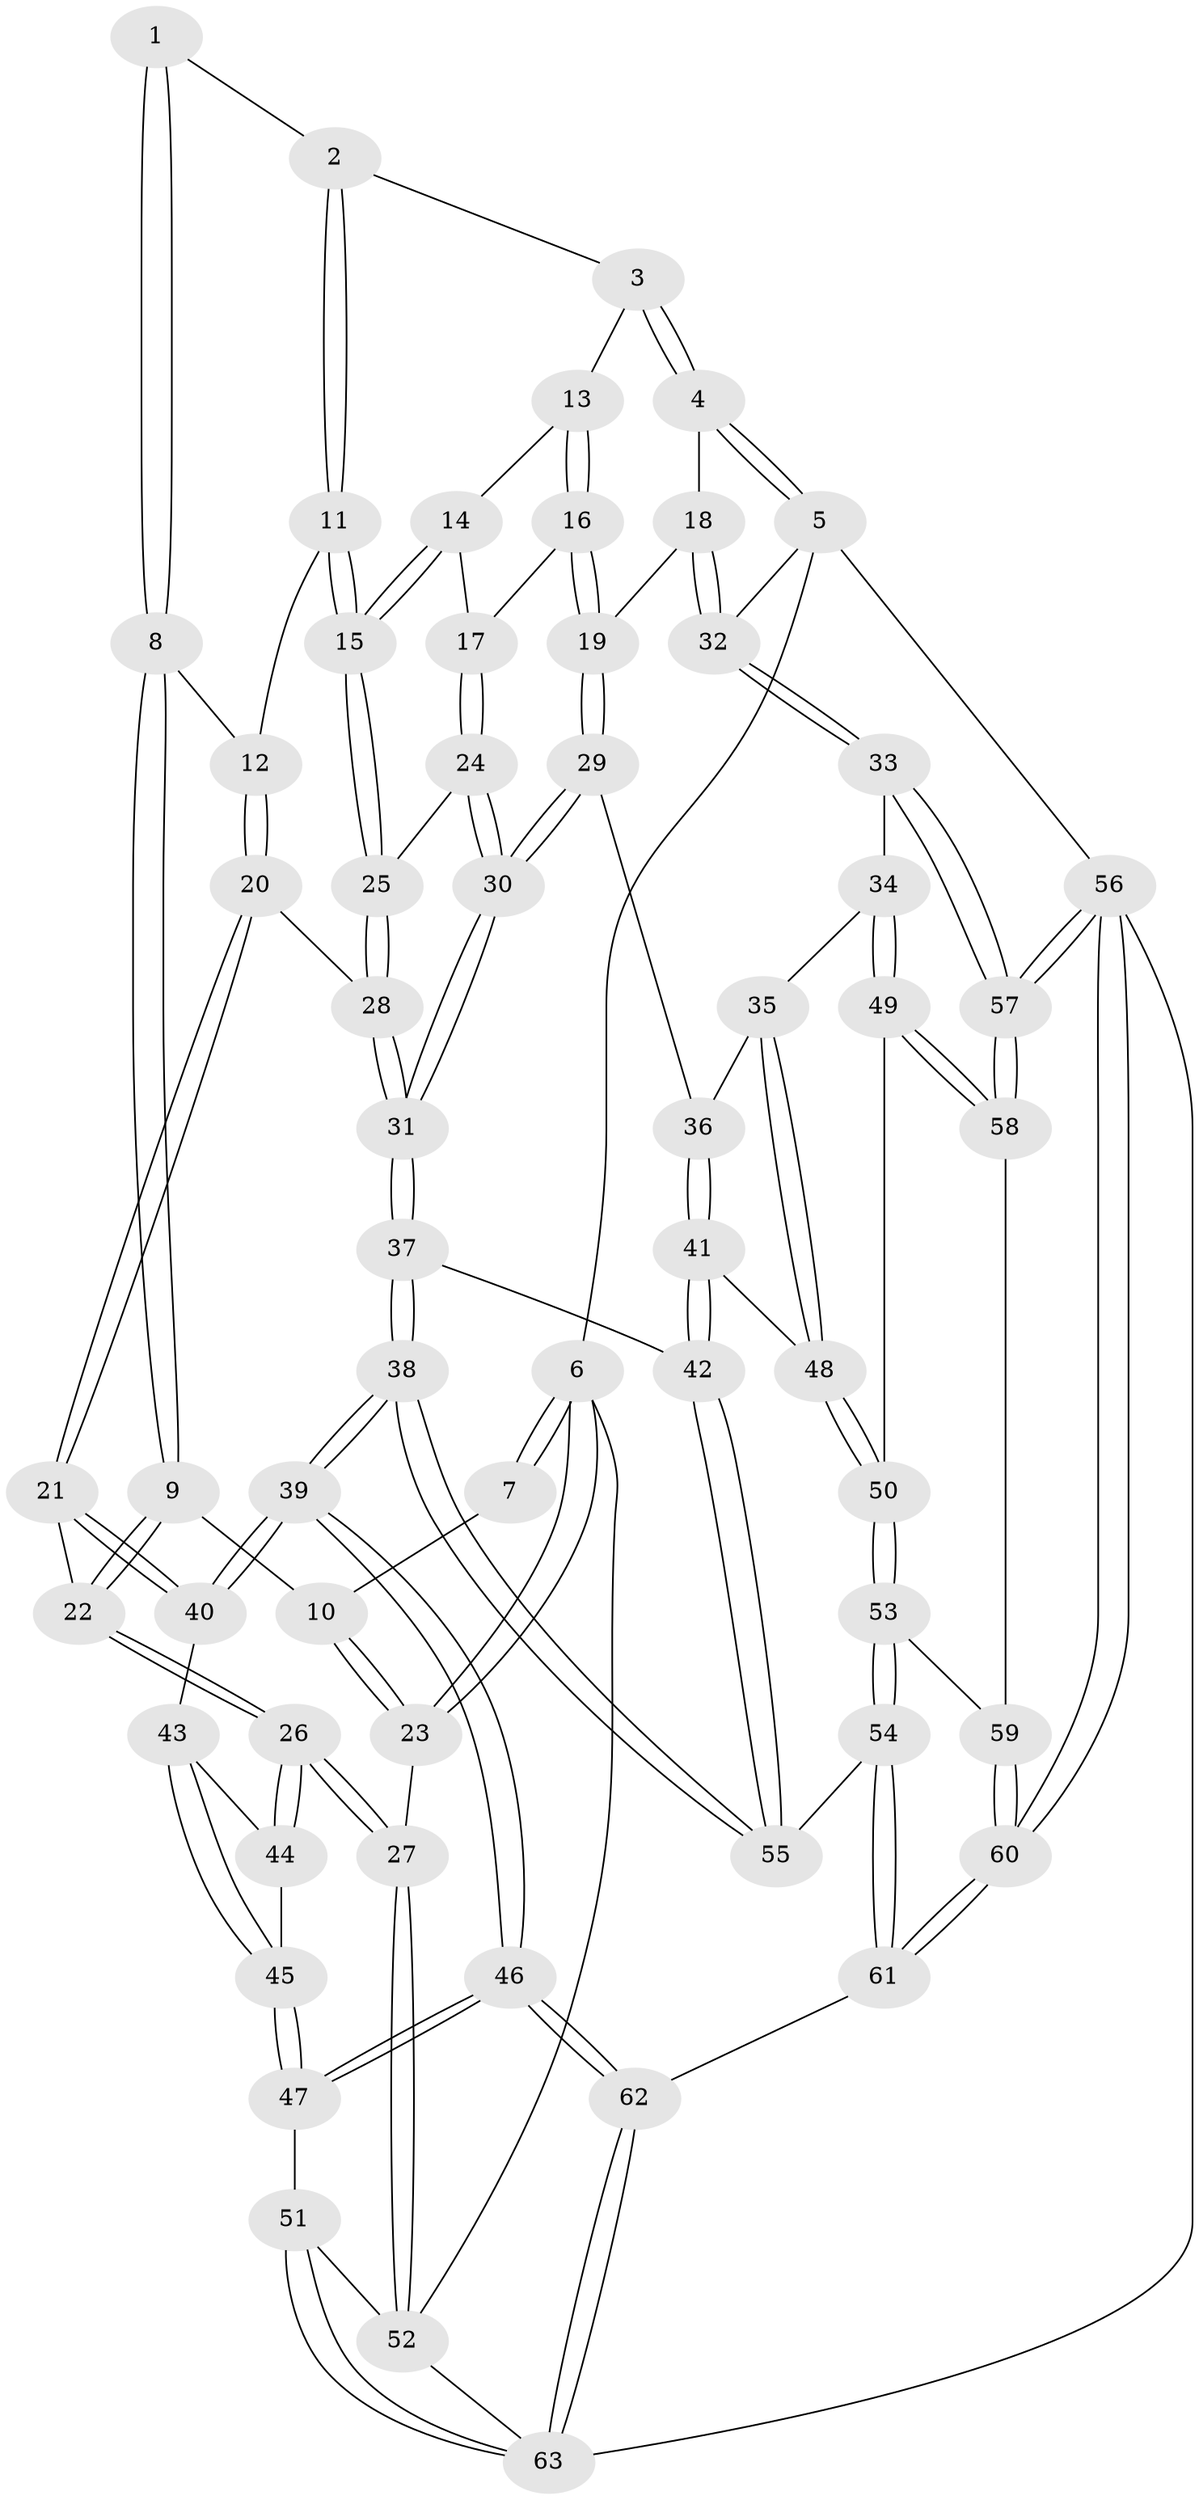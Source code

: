 // Generated by graph-tools (version 1.1) at 2025/03/03/09/25 03:03:29]
// undirected, 63 vertices, 154 edges
graph export_dot {
graph [start="1"]
  node [color=gray90,style=filled];
  1 [pos="+0.335279803875882+0"];
  2 [pos="+0.42720186024124024+0"];
  3 [pos="+0.7596160636122927+0"];
  4 [pos="+1+0"];
  5 [pos="+1+0"];
  6 [pos="+0+0"];
  7 [pos="+0.09233157268331275+0"];
  8 [pos="+0.13134935570914338+0.17263968919094397"];
  9 [pos="+0.07287402060498067+0.20202045140650293"];
  10 [pos="+0.031417453488001804+0.19039744301247866"];
  11 [pos="+0.42539504727004057+0.167809624576145"];
  12 [pos="+0.22605496288103732+0.23826953435167966"];
  13 [pos="+0.7439946458198974+0.041405474409136674"];
  14 [pos="+0.6136129954629196+0.20954734150908022"];
  15 [pos="+0.43516623952052635+0.20479724174612532"];
  16 [pos="+0.7529702289513271+0.279239290540241"];
  17 [pos="+0.6535982208189887+0.2680709711230262"];
  18 [pos="+0.8325869166437248+0.3373160790541482"];
  19 [pos="+0.7827390105202847+0.33718031983087554"];
  20 [pos="+0.23287548071134875+0.3802770284559401"];
  21 [pos="+0.20296680517381163+0.409055475040131"];
  22 [pos="+0.09919153705144827+0.31589162501328283"];
  23 [pos="+0+0.1848852289577152"];
  24 [pos="+0.4869048618095317+0.3130326904822962"];
  25 [pos="+0.4382418421814279+0.23285682533141167"];
  26 [pos="+0+0.4624819192341571"];
  27 [pos="+0+0.468812218440768"];
  28 [pos="+0.2658636914786693+0.36856684929816613"];
  29 [pos="+0.7566660935575497+0.37703305831807177"];
  30 [pos="+0.5208409060081628+0.4625101325113919"];
  31 [pos="+0.5110579679644326+0.4892693323305177"];
  32 [pos="+1+0.40288761879087515"];
  33 [pos="+1+0.4178870265614215"];
  34 [pos="+1+0.46713422895378875"];
  35 [pos="+0.8448596991577958+0.5533678811319583"];
  36 [pos="+0.7610874868495356+0.40176513097797173"];
  37 [pos="+0.507740917080868+0.5077249710719652"];
  38 [pos="+0.3615610753386362+0.6677492308624575"];
  39 [pos="+0.34276572208732803+0.6813501895877274"];
  40 [pos="+0.1957439071973461+0.4599347952441514"];
  41 [pos="+0.7141057525796277+0.5757094390817207"];
  42 [pos="+0.6623453942385841+0.5988952945115387"];
  43 [pos="+0.18663926454277313+0.4626364345185708"];
  44 [pos="+0.012846760972174971+0.48641529600779354"];
  45 [pos="+0.07837062603968387+0.6019431834498147"];
  46 [pos="+0.31734947869790237+0.7434924125881441"];
  47 [pos="+0.0903538687149491+0.7575650741748479"];
  48 [pos="+0.8272154880294024+0.5887921577743653"];
  49 [pos="+0.8755493739388355+0.6576470998040761"];
  50 [pos="+0.837711903805371+0.6265515165057709"];
  51 [pos="+0.009219187289280704+0.7836310342505554"];
  52 [pos="+0+0.7999655233636771"];
  53 [pos="+0.709875614685914+0.7512268766999709"];
  54 [pos="+0.697577852032157+0.7524079612563254"];
  55 [pos="+0.6918785746291725+0.7440054235724446"];
  56 [pos="+1+1"];
  57 [pos="+1+0.746036577936461"];
  58 [pos="+0.8796444184823445+0.6619780447897885"];
  59 [pos="+0.8373848354590833+0.7927574278725504"];
  60 [pos="+1+1"];
  61 [pos="+0.5587066516603696+1"];
  62 [pos="+0.4386823709308628+1"];
  63 [pos="+0.23549693870711141+1"];
  1 -- 2;
  1 -- 8;
  1 -- 8;
  2 -- 3;
  2 -- 11;
  2 -- 11;
  3 -- 4;
  3 -- 4;
  3 -- 13;
  4 -- 5;
  4 -- 5;
  4 -- 18;
  5 -- 6;
  5 -- 32;
  5 -- 56;
  6 -- 7;
  6 -- 7;
  6 -- 23;
  6 -- 23;
  6 -- 52;
  7 -- 10;
  8 -- 9;
  8 -- 9;
  8 -- 12;
  9 -- 10;
  9 -- 22;
  9 -- 22;
  10 -- 23;
  10 -- 23;
  11 -- 12;
  11 -- 15;
  11 -- 15;
  12 -- 20;
  12 -- 20;
  13 -- 14;
  13 -- 16;
  13 -- 16;
  14 -- 15;
  14 -- 15;
  14 -- 17;
  15 -- 25;
  15 -- 25;
  16 -- 17;
  16 -- 19;
  16 -- 19;
  17 -- 24;
  17 -- 24;
  18 -- 19;
  18 -- 32;
  18 -- 32;
  19 -- 29;
  19 -- 29;
  20 -- 21;
  20 -- 21;
  20 -- 28;
  21 -- 22;
  21 -- 40;
  21 -- 40;
  22 -- 26;
  22 -- 26;
  23 -- 27;
  24 -- 25;
  24 -- 30;
  24 -- 30;
  25 -- 28;
  25 -- 28;
  26 -- 27;
  26 -- 27;
  26 -- 44;
  26 -- 44;
  27 -- 52;
  27 -- 52;
  28 -- 31;
  28 -- 31;
  29 -- 30;
  29 -- 30;
  29 -- 36;
  30 -- 31;
  30 -- 31;
  31 -- 37;
  31 -- 37;
  32 -- 33;
  32 -- 33;
  33 -- 34;
  33 -- 57;
  33 -- 57;
  34 -- 35;
  34 -- 49;
  34 -- 49;
  35 -- 36;
  35 -- 48;
  35 -- 48;
  36 -- 41;
  36 -- 41;
  37 -- 38;
  37 -- 38;
  37 -- 42;
  38 -- 39;
  38 -- 39;
  38 -- 55;
  38 -- 55;
  39 -- 40;
  39 -- 40;
  39 -- 46;
  39 -- 46;
  40 -- 43;
  41 -- 42;
  41 -- 42;
  41 -- 48;
  42 -- 55;
  42 -- 55;
  43 -- 44;
  43 -- 45;
  43 -- 45;
  44 -- 45;
  45 -- 47;
  45 -- 47;
  46 -- 47;
  46 -- 47;
  46 -- 62;
  46 -- 62;
  47 -- 51;
  48 -- 50;
  48 -- 50;
  49 -- 50;
  49 -- 58;
  49 -- 58;
  50 -- 53;
  50 -- 53;
  51 -- 52;
  51 -- 63;
  51 -- 63;
  52 -- 63;
  53 -- 54;
  53 -- 54;
  53 -- 59;
  54 -- 55;
  54 -- 61;
  54 -- 61;
  56 -- 57;
  56 -- 57;
  56 -- 60;
  56 -- 60;
  56 -- 63;
  57 -- 58;
  57 -- 58;
  58 -- 59;
  59 -- 60;
  59 -- 60;
  60 -- 61;
  60 -- 61;
  61 -- 62;
  62 -- 63;
  62 -- 63;
}
